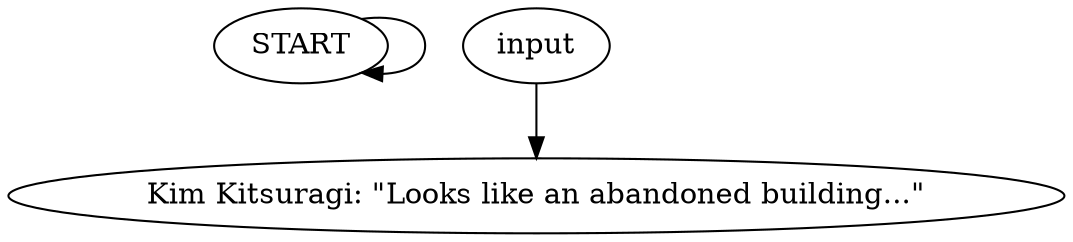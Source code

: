 # COAST / KIM barks
# Kim makes a note of the abandoned building in the little yard in COAST
# ==================================================
digraph G {
	  0 [label="START"];
	  1 [label="input"];
	  2 [label="Kim Kitsuragi: \"Looks like an abandoned building...\""];
	  0 -> 0
	  1 -> 2
}


